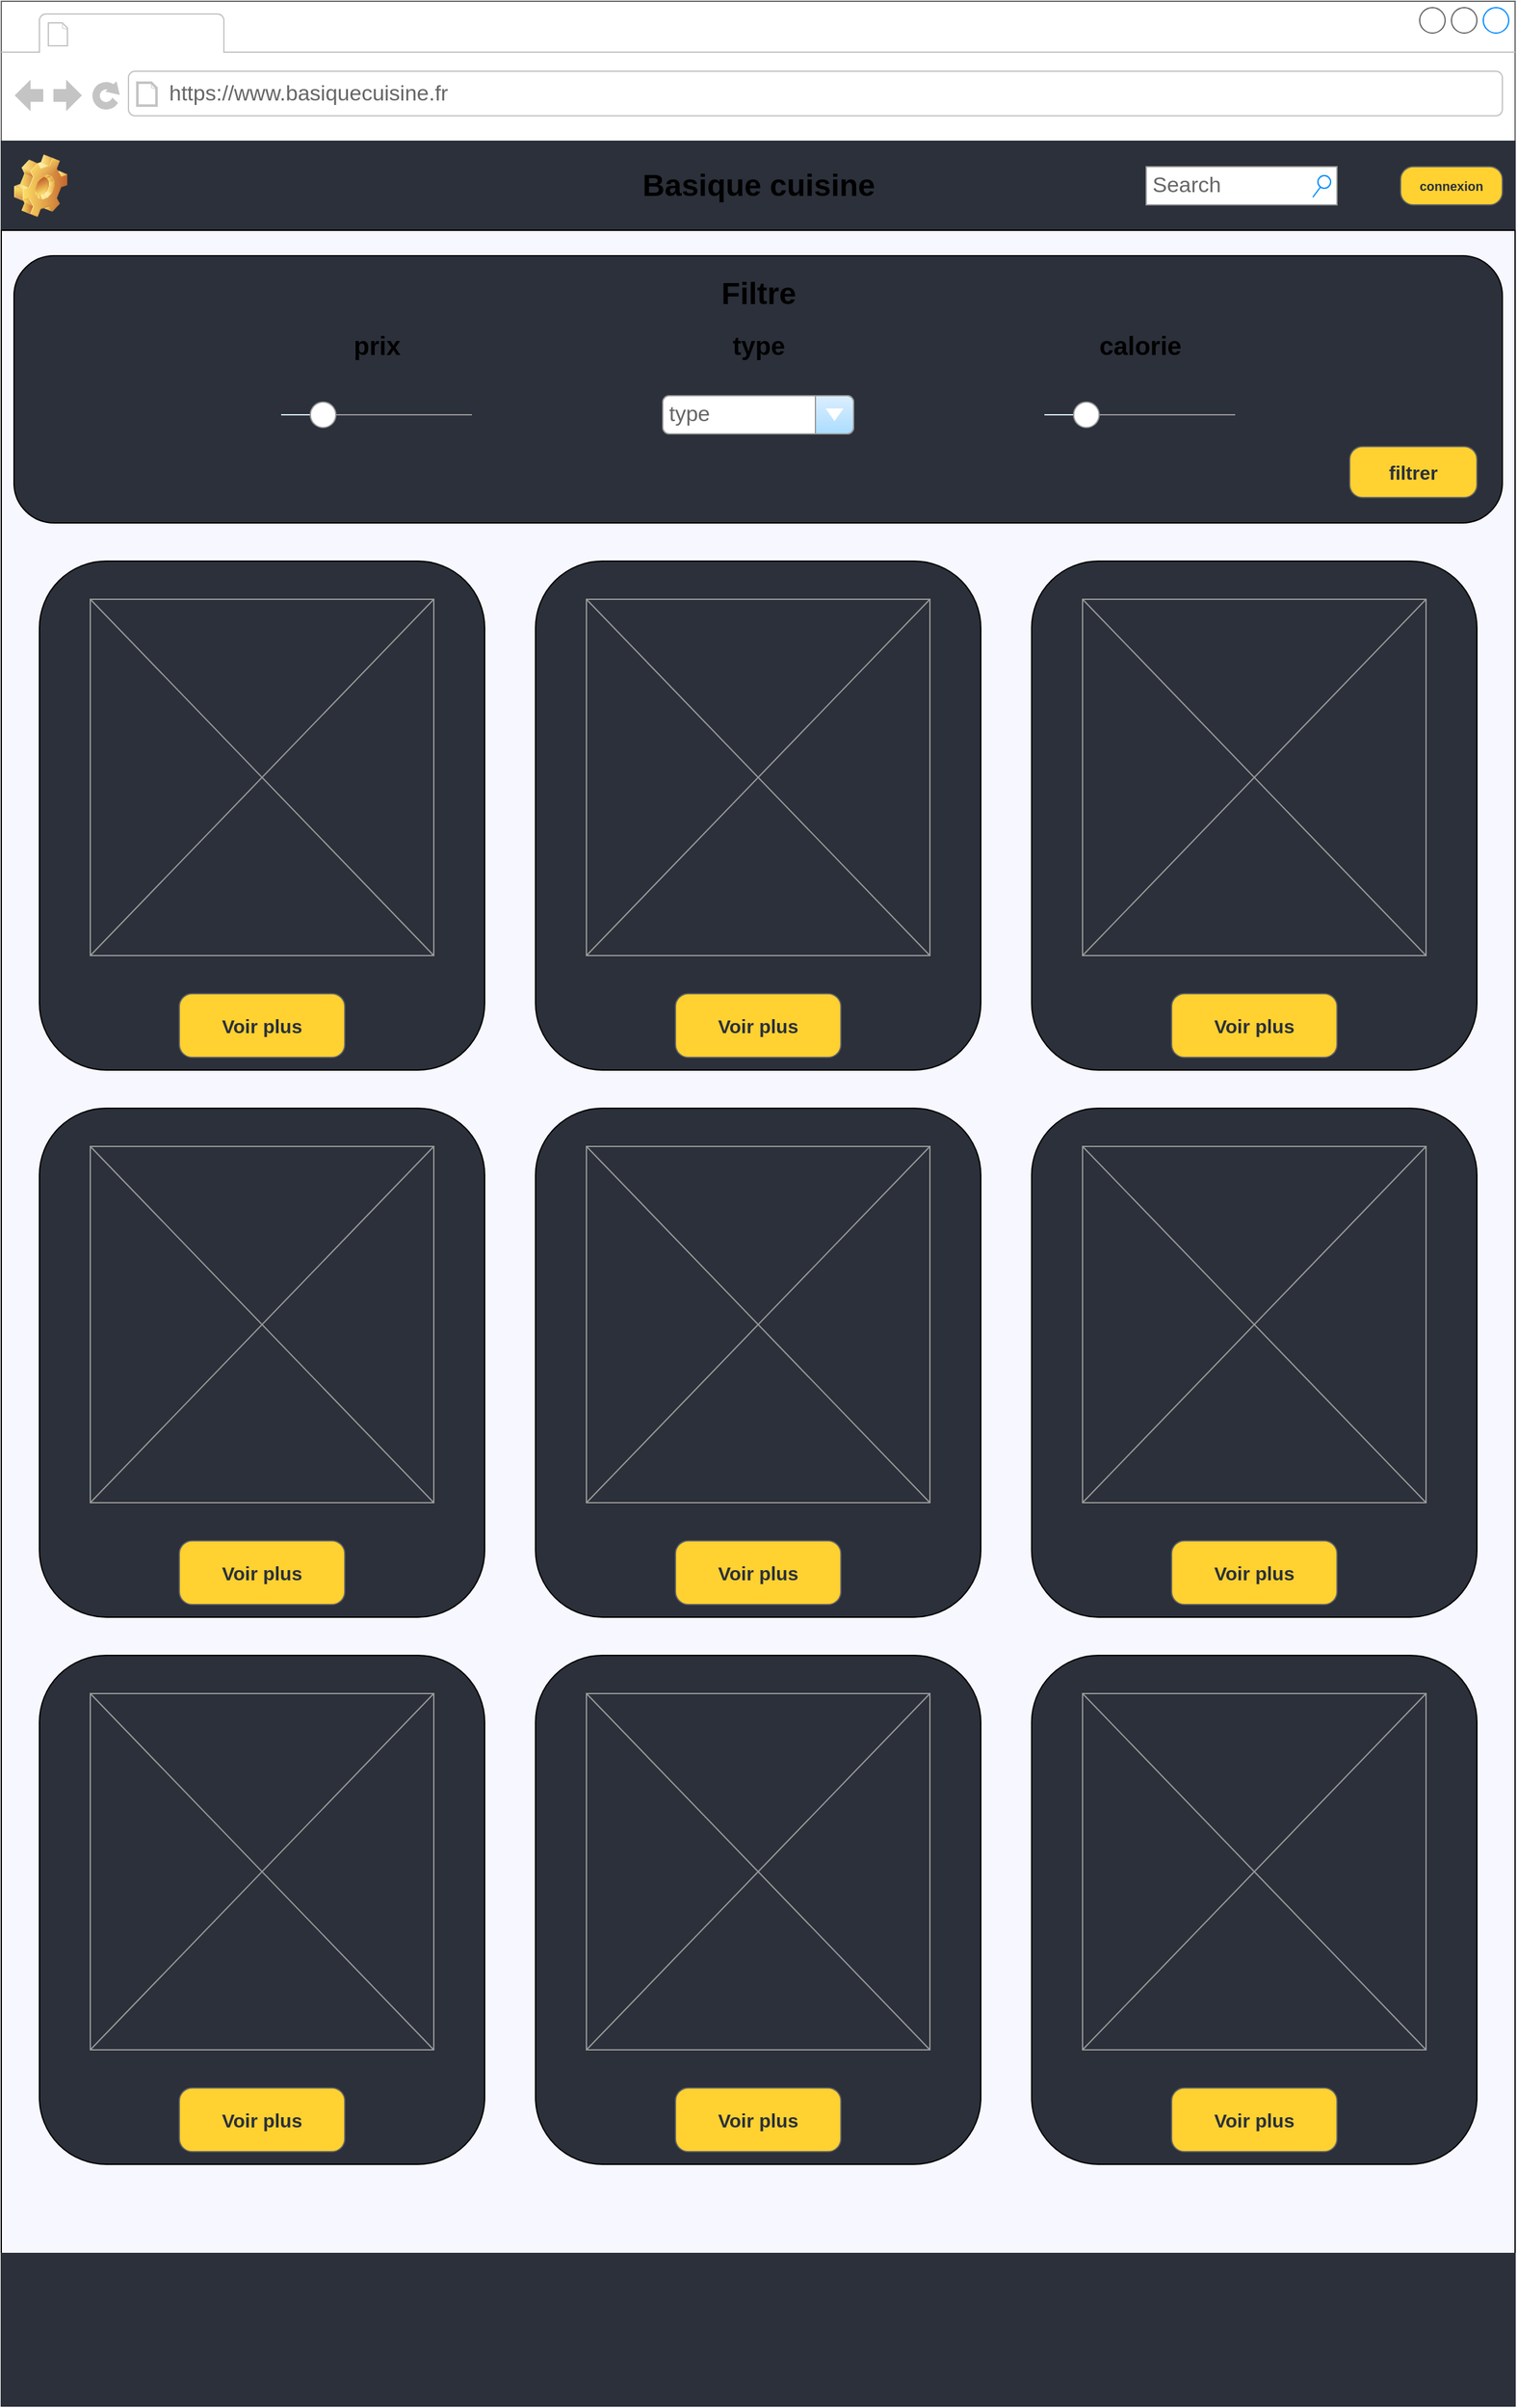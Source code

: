 <mxfile version="24.7.17">
  <diagram name="Page-1" id="c9db0220-8083-56f3-ca83-edcdcd058819">
    <mxGraphModel dx="1301" dy="621" grid="1" gridSize="10" guides="1" tooltips="1" connect="1" arrows="1" fold="1" page="1" pageScale="1.5" pageWidth="826" pageHeight="1169" background="none" math="0" shadow="0">
      <root>
        <mxCell id="0" style=";html=1;" />
        <mxCell id="1" style=";html=1;" parent="0" />
        <mxCell id="FOKeC7ANUwFxsXlA3Yol-4" value="" style="strokeWidth=1;shadow=0;dashed=0;align=center;html=1;shape=mxgraph.mockup.containers.browserWindow;rSize=0;strokeColor=#666666;strokeColor2=#008cff;strokeColor3=#c4c4c4;mainText=,;recursiveResize=0;movable=0;resizable=0;rotatable=0;deletable=0;editable=0;locked=1;connectable=0;" vertex="1" parent="1">
          <mxGeometry x="20" y="20" width="1190" height="1890" as="geometry" />
        </mxCell>
        <mxCell id="FOKeC7ANUwFxsXlA3Yol-5" value="" style="strokeWidth=1;shadow=0;dashed=0;align=center;html=1;shape=mxgraph.mockup.containers.anchor;fontSize=17;fontColor=#666666;align=left;whiteSpace=wrap;" vertex="1" parent="FOKeC7ANUwFxsXlA3Yol-4">
          <mxGeometry x="60" y="12" width="110" height="26" as="geometry" />
        </mxCell>
        <mxCell id="FOKeC7ANUwFxsXlA3Yol-6" value="https://www.basiquecuisine.fr" style="strokeWidth=1;shadow=0;dashed=0;align=center;html=1;shape=mxgraph.mockup.containers.anchor;rSize=0;fontSize=17;fontColor=#666666;align=left;" vertex="1" parent="FOKeC7ANUwFxsXlA3Yol-4">
          <mxGeometry x="130" y="60" width="250" height="26" as="geometry" />
        </mxCell>
        <mxCell id="FOKeC7ANUwFxsXlA3Yol-15" value="" style="rounded=0;whiteSpace=wrap;html=1;fillColor=#2b303a;strokeColor=#2b303a;movable=0;resizable=0;rotatable=0;deletable=0;editable=0;locked=1;connectable=0;" vertex="1" parent="1">
          <mxGeometry x="20" y="130" width="1190" height="70" as="geometry" />
        </mxCell>
        <mxCell id="FOKeC7ANUwFxsXlA3Yol-11" value="connexion" style="strokeWidth=1;shadow=0;dashed=0;align=center;html=1;shape=mxgraph.mockup.buttons.button;strokeColor=#666666;fontColor=#2b303a;mainText=;buttonStyle=round;fontSize=10;fontStyle=1;fillColor=#ffd131;whiteSpace=wrap;" vertex="1" parent="1">
          <mxGeometry x="1120" y="150" width="80" height="30" as="geometry" />
        </mxCell>
        <mxCell id="FOKeC7ANUwFxsXlA3Yol-17" value="" style="shape=image;html=1;verticalLabelPosition=bottom;verticalAlign=top;imageAspect=1;aspect=fixed;image=img/clipart/Gear_128x128.png" vertex="1" parent="1">
          <mxGeometry x="30" y="140.37" width="42" height="49.27" as="geometry" />
        </mxCell>
        <mxCell id="FOKeC7ANUwFxsXlA3Yol-19" value="" style="rounded=0;whiteSpace=wrap;html=1;fillColor=#f7f7ff;" vertex="1" parent="1">
          <mxGeometry x="20" y="200" width="1190" height="1590" as="geometry" />
        </mxCell>
        <mxCell id="FOKeC7ANUwFxsXlA3Yol-20" value="" style="rounded=1;whiteSpace=wrap;html=1;fillColor=#2b303a;" vertex="1" parent="1">
          <mxGeometry x="50" y="460" width="350" height="400" as="geometry" />
        </mxCell>
        <mxCell id="FOKeC7ANUwFxsXlA3Yol-22" value="" style="rounded=1;whiteSpace=wrap;html=1;fillColor=#2b303a;" vertex="1" parent="1">
          <mxGeometry x="30" y="220" width="1170" height="210" as="geometry" />
        </mxCell>
        <mxCell id="FOKeC7ANUwFxsXlA3Yol-23" value="" style="rounded=1;whiteSpace=wrap;html=1;fillColor=#2b303a;" vertex="1" parent="1">
          <mxGeometry x="440" y="460" width="350" height="400" as="geometry" />
        </mxCell>
        <mxCell id="FOKeC7ANUwFxsXlA3Yol-24" value="" style="rounded=1;whiteSpace=wrap;html=1;fillColor=#2b303a;" vertex="1" parent="1">
          <mxGeometry x="830" y="460" width="350" height="400" as="geometry" />
        </mxCell>
        <mxCell id="FOKeC7ANUwFxsXlA3Yol-26" value="" style="rounded=1;whiteSpace=wrap;html=1;fillColor=#2b303a;" vertex="1" parent="1">
          <mxGeometry x="50" y="890" width="350" height="400" as="geometry" />
        </mxCell>
        <mxCell id="FOKeC7ANUwFxsXlA3Yol-27" value="" style="rounded=1;whiteSpace=wrap;html=1;fillColor=#2b303a;" vertex="1" parent="1">
          <mxGeometry x="440" y="890" width="350" height="400" as="geometry" />
        </mxCell>
        <mxCell id="FOKeC7ANUwFxsXlA3Yol-28" value="" style="rounded=1;whiteSpace=wrap;html=1;fillColor=#2b303a;" vertex="1" parent="1">
          <mxGeometry x="830" y="890" width="350" height="400" as="geometry" />
        </mxCell>
        <mxCell id="FOKeC7ANUwFxsXlA3Yol-30" value="Voir plus" style="strokeWidth=1;shadow=0;dashed=0;align=center;html=1;shape=mxgraph.mockup.buttons.button;strokeColor=#666666;fontColor=#2b303a;mainText=;buttonStyle=round;fontSize=15;fontStyle=1;fillColor=#ffd131;whiteSpace=wrap;" vertex="1" parent="1">
          <mxGeometry x="160" y="800" width="130" height="50" as="geometry" />
        </mxCell>
        <mxCell id="FOKeC7ANUwFxsXlA3Yol-31" value="Voir plus" style="strokeWidth=1;shadow=0;dashed=0;align=center;html=1;shape=mxgraph.mockup.buttons.button;strokeColor=#666666;fontColor=#2b303a;mainText=;buttonStyle=round;fontSize=15;fontStyle=1;fillColor=#ffd131;whiteSpace=wrap;" vertex="1" parent="1">
          <mxGeometry x="550" y="800" width="130" height="50" as="geometry" />
        </mxCell>
        <mxCell id="FOKeC7ANUwFxsXlA3Yol-32" value="Voir plus" style="strokeWidth=1;shadow=0;dashed=0;align=center;html=1;shape=mxgraph.mockup.buttons.button;strokeColor=#666666;fontColor=#2b303a;mainText=;buttonStyle=round;fontSize=15;fontStyle=1;fillColor=#ffd131;whiteSpace=wrap;" vertex="1" parent="1">
          <mxGeometry x="940" y="800" width="130" height="50" as="geometry" />
        </mxCell>
        <mxCell id="FOKeC7ANUwFxsXlA3Yol-33" value="Voir plus" style="strokeWidth=1;shadow=0;dashed=0;align=center;html=1;shape=mxgraph.mockup.buttons.button;strokeColor=#666666;fontColor=#2b303a;mainText=;buttonStyle=round;fontSize=15;fontStyle=1;fillColor=#ffd131;whiteSpace=wrap;" vertex="1" parent="1">
          <mxGeometry x="160" y="1230" width="130" height="50" as="geometry" />
        </mxCell>
        <mxCell id="FOKeC7ANUwFxsXlA3Yol-34" value="Voir plus" style="strokeWidth=1;shadow=0;dashed=0;align=center;html=1;shape=mxgraph.mockup.buttons.button;strokeColor=#666666;fontColor=#2b303a;mainText=;buttonStyle=round;fontSize=15;fontStyle=1;fillColor=#ffd131;whiteSpace=wrap;" vertex="1" parent="1">
          <mxGeometry x="550" y="1230" width="130" height="50" as="geometry" />
        </mxCell>
        <mxCell id="FOKeC7ANUwFxsXlA3Yol-35" value="Voir plus" style="strokeWidth=1;shadow=0;dashed=0;align=center;html=1;shape=mxgraph.mockup.buttons.button;strokeColor=#666666;fontColor=#2b303a;mainText=;buttonStyle=round;fontSize=15;fontStyle=1;fillColor=#ffd131;whiteSpace=wrap;" vertex="1" parent="1">
          <mxGeometry x="940" y="1230" width="130" height="50" as="geometry" />
        </mxCell>
        <mxCell id="FOKeC7ANUwFxsXlA3Yol-36" value="filtrer" style="strokeWidth=1;shadow=0;dashed=0;align=center;html=1;shape=mxgraph.mockup.buttons.button;strokeColor=#666666;fontColor=#2b303a;mainText=;buttonStyle=round;fontSize=15;fontStyle=1;fillColor=#ffd131;whiteSpace=wrap;" vertex="1" parent="1">
          <mxGeometry x="1080" y="370" width="100" height="40" as="geometry" />
        </mxCell>
        <mxCell id="FOKeC7ANUwFxsXlA3Yol-38" value="" style="verticalLabelPosition=bottom;shadow=0;dashed=0;align=center;html=1;verticalAlign=top;strokeWidth=1;shape=mxgraph.mockup.graphics.simpleIcon;strokeColor=#999999;fillColor=#2b303a;" vertex="1" parent="1">
          <mxGeometry x="90" y="490" width="270" height="280" as="geometry" />
        </mxCell>
        <mxCell id="FOKeC7ANUwFxsXlA3Yol-39" value="" style="verticalLabelPosition=bottom;shadow=0;dashed=0;align=center;html=1;verticalAlign=top;strokeWidth=1;shape=mxgraph.mockup.graphics.simpleIcon;strokeColor=#999999;fillColor=#2b303a;" vertex="1" parent="1">
          <mxGeometry x="480" y="490" width="270" height="280" as="geometry" />
        </mxCell>
        <mxCell id="FOKeC7ANUwFxsXlA3Yol-40" value="" style="verticalLabelPosition=bottom;shadow=0;dashed=0;align=center;html=1;verticalAlign=top;strokeWidth=1;shape=mxgraph.mockup.graphics.simpleIcon;strokeColor=#999999;fillColor=#2b303a;" vertex="1" parent="1">
          <mxGeometry x="870" y="490" width="270" height="280" as="geometry" />
        </mxCell>
        <mxCell id="FOKeC7ANUwFxsXlA3Yol-41" value="" style="verticalLabelPosition=bottom;shadow=0;dashed=0;align=center;html=1;verticalAlign=top;strokeWidth=1;shape=mxgraph.mockup.graphics.simpleIcon;strokeColor=#999999;fillColor=#2b303a;" vertex="1" parent="1">
          <mxGeometry x="90" y="920" width="270" height="280" as="geometry" />
        </mxCell>
        <mxCell id="FOKeC7ANUwFxsXlA3Yol-42" value="" style="verticalLabelPosition=bottom;shadow=0;dashed=0;align=center;html=1;verticalAlign=top;strokeWidth=1;shape=mxgraph.mockup.graphics.simpleIcon;strokeColor=#999999;fillColor=#2b303a;" vertex="1" parent="1">
          <mxGeometry x="480" y="920" width="270" height="280" as="geometry" />
        </mxCell>
        <mxCell id="FOKeC7ANUwFxsXlA3Yol-43" value="" style="verticalLabelPosition=bottom;shadow=0;dashed=0;align=center;html=1;verticalAlign=top;strokeWidth=1;shape=mxgraph.mockup.graphics.simpleIcon;strokeColor=#999999;fillColor=#2b303a;" vertex="1" parent="1">
          <mxGeometry x="870" y="920" width="270" height="280" as="geometry" />
        </mxCell>
        <mxCell id="FOKeC7ANUwFxsXlA3Yol-44" value="" style="rounded=1;whiteSpace=wrap;html=1;fillColor=#2b303a;" vertex="1" parent="1">
          <mxGeometry x="50" y="1320" width="350" height="400" as="geometry" />
        </mxCell>
        <mxCell id="FOKeC7ANUwFxsXlA3Yol-45" value="" style="rounded=1;whiteSpace=wrap;html=1;fillColor=#2b303a;" vertex="1" parent="1">
          <mxGeometry x="440" y="1320" width="350" height="400" as="geometry" />
        </mxCell>
        <mxCell id="FOKeC7ANUwFxsXlA3Yol-46" value="" style="rounded=1;whiteSpace=wrap;html=1;fillColor=#2b303a;" vertex="1" parent="1">
          <mxGeometry x="830" y="1320" width="350" height="400" as="geometry" />
        </mxCell>
        <mxCell id="FOKeC7ANUwFxsXlA3Yol-47" value="Voir plus" style="strokeWidth=1;shadow=0;dashed=0;align=center;html=1;shape=mxgraph.mockup.buttons.button;strokeColor=#666666;fontColor=#2b303a;mainText=;buttonStyle=round;fontSize=15;fontStyle=1;fillColor=#ffd131;whiteSpace=wrap;" vertex="1" parent="1">
          <mxGeometry x="160" y="1660" width="130" height="50" as="geometry" />
        </mxCell>
        <mxCell id="FOKeC7ANUwFxsXlA3Yol-48" value="Voir plus" style="strokeWidth=1;shadow=0;dashed=0;align=center;html=1;shape=mxgraph.mockup.buttons.button;strokeColor=#666666;fontColor=#2b303a;mainText=;buttonStyle=round;fontSize=15;fontStyle=1;fillColor=#ffd131;whiteSpace=wrap;" vertex="1" parent="1">
          <mxGeometry x="550" y="1660" width="130" height="50" as="geometry" />
        </mxCell>
        <mxCell id="FOKeC7ANUwFxsXlA3Yol-49" value="Voir plus" style="strokeWidth=1;shadow=0;dashed=0;align=center;html=1;shape=mxgraph.mockup.buttons.button;strokeColor=#666666;fontColor=#2b303a;mainText=;buttonStyle=round;fontSize=15;fontStyle=1;fillColor=#ffd131;whiteSpace=wrap;" vertex="1" parent="1">
          <mxGeometry x="940" y="1660" width="130" height="50" as="geometry" />
        </mxCell>
        <mxCell id="FOKeC7ANUwFxsXlA3Yol-50" value="" style="verticalLabelPosition=bottom;shadow=0;dashed=0;align=center;html=1;verticalAlign=top;strokeWidth=1;shape=mxgraph.mockup.graphics.simpleIcon;strokeColor=#999999;fillColor=#2b303a;" vertex="1" parent="1">
          <mxGeometry x="90" y="1350" width="270" height="280" as="geometry" />
        </mxCell>
        <mxCell id="FOKeC7ANUwFxsXlA3Yol-51" value="" style="verticalLabelPosition=bottom;shadow=0;dashed=0;align=center;html=1;verticalAlign=top;strokeWidth=1;shape=mxgraph.mockup.graphics.simpleIcon;strokeColor=#999999;fillColor=#2b303a;" vertex="1" parent="1">
          <mxGeometry x="480" y="1350" width="270" height="280" as="geometry" />
        </mxCell>
        <mxCell id="FOKeC7ANUwFxsXlA3Yol-52" value="" style="verticalLabelPosition=bottom;shadow=0;dashed=0;align=center;html=1;verticalAlign=top;strokeWidth=1;shape=mxgraph.mockup.graphics.simpleIcon;strokeColor=#999999;fillColor=#2b303a;" vertex="1" parent="1">
          <mxGeometry x="870" y="1350" width="270" height="280" as="geometry" />
        </mxCell>
        <mxCell id="FOKeC7ANUwFxsXlA3Yol-53" value="" style="rounded=0;whiteSpace=wrap;html=1;fillColor=#2b303a;strokeColor=#2b303a;" vertex="1" parent="1">
          <mxGeometry x="20" y="1790" width="1190" height="120" as="geometry" />
        </mxCell>
        <mxCell id="FOKeC7ANUwFxsXlA3Yol-54" value="Basique cuisine" style="text;strokeColor=none;fillColor=none;html=1;fontSize=24;fontStyle=1;verticalAlign=middle;align=center;" vertex="1" parent="1">
          <mxGeometry x="507.5" y="145.01" width="215" height="40" as="geometry" />
        </mxCell>
        <mxCell id="FOKeC7ANUwFxsXlA3Yol-56" value="Filtre" style="text;strokeColor=none;fillColor=none;html=1;fontSize=24;fontStyle=1;verticalAlign=middle;align=center;" vertex="1" parent="1">
          <mxGeometry x="565" y="230" width="100" height="40" as="geometry" />
        </mxCell>
        <mxCell id="FOKeC7ANUwFxsXlA3Yol-57" value="type" style="strokeWidth=1;shadow=0;dashed=0;align=center;html=1;shape=mxgraph.mockup.forms.comboBox;strokeColor=#999999;fillColor=#ddeeff;align=left;fillColor2=#aaddff;mainText=;fontColor=#666666;fontSize=17;spacingLeft=3;" vertex="1" parent="1">
          <mxGeometry x="540" y="330" width="150" height="30" as="geometry" />
        </mxCell>
        <mxCell id="FOKeC7ANUwFxsXlA3Yol-58" value="Search" style="strokeWidth=1;shadow=0;dashed=0;align=center;html=1;shape=mxgraph.mockup.forms.searchBox;strokeColor=#999999;mainText=;strokeColor2=#008cff;fontColor=#666666;fontSize=17;align=left;spacingLeft=3;whiteSpace=wrap;" vertex="1" parent="1">
          <mxGeometry x="920" y="150" width="150" height="30" as="geometry" />
        </mxCell>
        <mxCell id="FOKeC7ANUwFxsXlA3Yol-59" value="" style="verticalLabelPosition=bottom;shadow=0;dashed=0;align=center;html=1;verticalAlign=top;strokeWidth=1;shape=mxgraph.mockup.forms.horSlider;strokeColor=#999999;sliderStyle=basic;sliderPos=20;handleStyle=circle;fillColor2=#ddeeff;" vertex="1" parent="1">
          <mxGeometry x="240" y="330" width="150" height="30" as="geometry" />
        </mxCell>
        <mxCell id="FOKeC7ANUwFxsXlA3Yol-61" value="prix" style="text;strokeColor=none;fillColor=none;html=1;fontSize=20;fontStyle=1;verticalAlign=middle;align=center;" vertex="1" parent="1">
          <mxGeometry x="265" y="270" width="100" height="40" as="geometry" />
        </mxCell>
        <mxCell id="FOKeC7ANUwFxsXlA3Yol-62" value="type" style="text;strokeColor=none;fillColor=none;html=1;fontSize=20;fontStyle=1;verticalAlign=middle;align=center;" vertex="1" parent="1">
          <mxGeometry x="565" y="270" width="100" height="40" as="geometry" />
        </mxCell>
        <mxCell id="FOKeC7ANUwFxsXlA3Yol-64" value="calorie" style="text;strokeColor=none;fillColor=none;html=1;fontSize=20;fontStyle=1;verticalAlign=middle;align=center;" vertex="1" parent="1">
          <mxGeometry x="865" y="270" width="100" height="40" as="geometry" />
        </mxCell>
        <mxCell id="FOKeC7ANUwFxsXlA3Yol-65" value="" style="verticalLabelPosition=bottom;shadow=0;dashed=0;align=center;html=1;verticalAlign=top;strokeWidth=1;shape=mxgraph.mockup.forms.horSlider;strokeColor=#999999;sliderStyle=basic;sliderPos=20;handleStyle=circle;fillColor2=#ddeeff;" vertex="1" parent="1">
          <mxGeometry x="840" y="330" width="150" height="30" as="geometry" />
        </mxCell>
      </root>
    </mxGraphModel>
  </diagram>
</mxfile>

